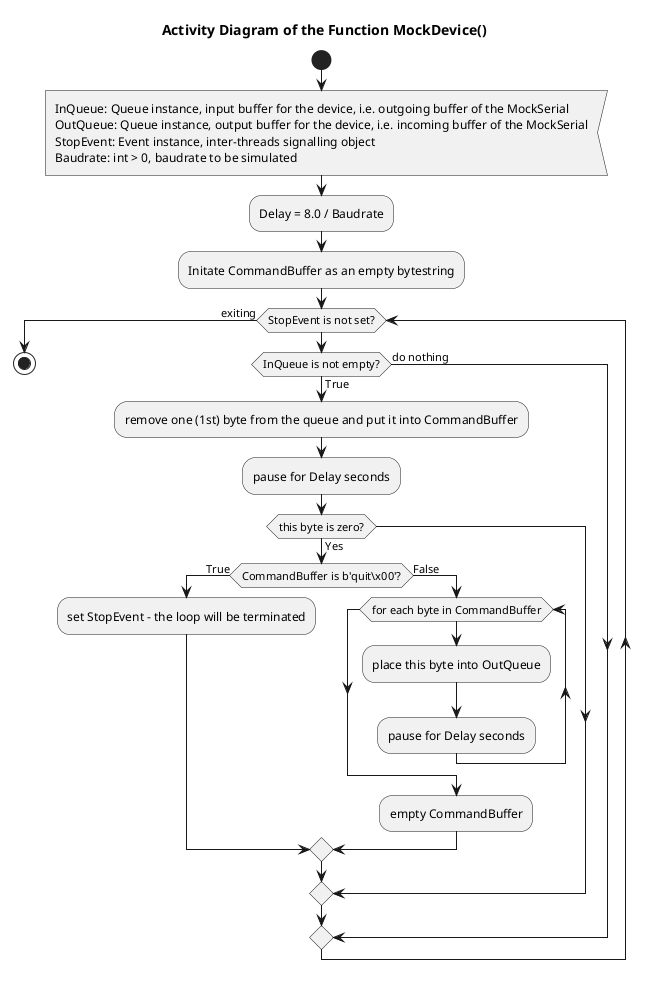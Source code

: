 @startuml mock_device

title Activity Diagram of the Function MockDevice()

start

:InQueue: Queue instance, input buffer for the device, i.e. outgoing buffer of the MockSerial
OutQueue: Queue instance, output buffer for the device, i.e. incoming buffer of the MockSerial
StopEvent: Event instance, inter-threads signalling object
Baudrate: int > 0, baudrate to be simulated<

:Delay = 8.0 / Baudrate;

:Initate CommandBuffer as an empty bytestring;

while (StopEvent is not set?)
    if (InQueue is not empty?) then (True)
        :remove one (1st) byte from the queue and put it into CommandBuffer;
        
        :pause for Delay seconds;
        
        if (this byte is zero?) then (Yes)
            if (CommandBuffer is b'quit\x00'?) then (True)
                :set StopEvent - the loop will be terminated;
            else (False)
                while (for each byte in CommandBuffer)
                    :place this byte into OutQueue;
                    
                    :pause for Delay seconds;
                end while
                
                :empty CommandBuffer;
            endif
        endif
    else (do nothing)
    endif
end while (exiting)

stop

@enduml